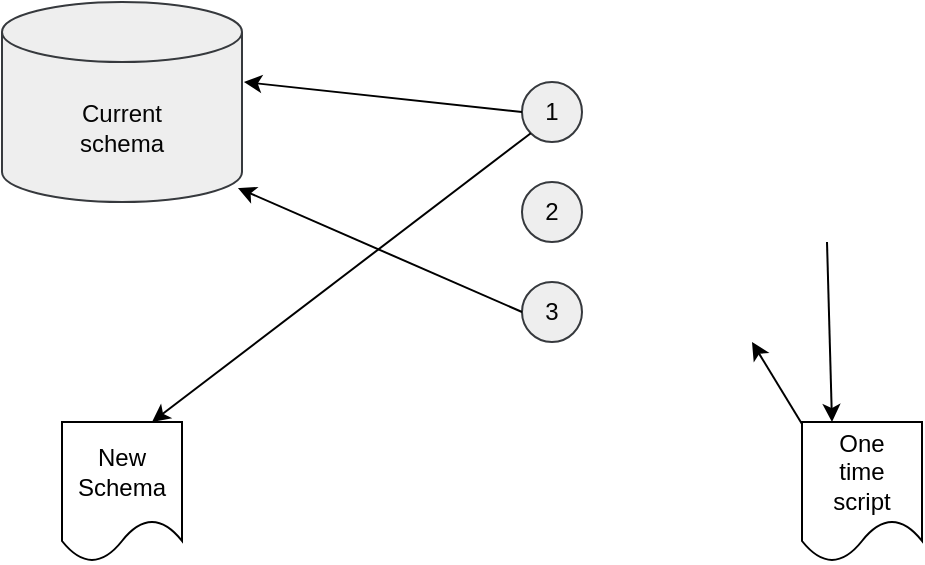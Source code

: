 <mxfile>
    <diagram id="zJgHKkXMXIZw-eT9eULb" name="Page-1">
        <mxGraphModel dx="896" dy="779" grid="1" gridSize="10" guides="1" tooltips="1" connect="1" arrows="1" fold="1" page="1" pageScale="1" pageWidth="850" pageHeight="1100" math="0" shadow="0">
            <root>
                <mxCell id="0"/>
                <mxCell id="1" parent="0"/>
                <mxCell id="2" value="Current&lt;br&gt;schema" style="shape=cylinder3;whiteSpace=wrap;html=1;boundedLbl=1;backgroundOutline=1;size=15;fillColor=#eeeeee;strokeColor=#36393d;fontColor=#050505;" parent="1" vertex="1">
                    <mxGeometry x="210" y="190" width="120" height="100" as="geometry"/>
                </mxCell>
                <mxCell id="13" value="1" style="ellipse;whiteSpace=wrap;html=1;aspect=fixed;fillColor=#eeeeee;strokeColor=#36393d;fontColor=#050505;" parent="1" vertex="1">
                    <mxGeometry x="470" y="230" width="30" height="30" as="geometry"/>
                </mxCell>
                <mxCell id="14" value="2" style="ellipse;whiteSpace=wrap;html=1;aspect=fixed;fillColor=#eeeeee;strokeColor=#36393d;fontColor=#050505;" parent="1" vertex="1">
                    <mxGeometry x="470" y="280" width="30" height="30" as="geometry"/>
                </mxCell>
                <mxCell id="15" value="" style="endArrow=classic;html=1;entryX=1.008;entryY=0.4;entryDx=0;entryDy=0;entryPerimeter=0;exitX=0;exitY=0.5;exitDx=0;exitDy=0;" parent="1" source="13" target="2" edge="1">
                    <mxGeometry width="50" height="50" relative="1" as="geometry">
                        <mxPoint x="400" y="420" as="sourcePoint"/>
                        <mxPoint x="450" y="370" as="targetPoint"/>
                    </mxGeometry>
                </mxCell>
                <mxCell id="16" value="" style="endArrow=classic;html=1;entryX=0.75;entryY=0;entryDx=0;entryDy=0;exitX=0;exitY=1;exitDx=0;exitDy=0;" parent="1" source="13" target="29" edge="1">
                    <mxGeometry width="50" height="50" relative="1" as="geometry">
                        <mxPoint x="400" y="420" as="sourcePoint"/>
                        <mxPoint x="310" y="390" as="targetPoint"/>
                    </mxGeometry>
                </mxCell>
                <mxCell id="19" value="Compare" style="text;html=1;strokeColor=none;fillColor=none;align=left;verticalAlign=middle;whiteSpace=wrap;rounded=0;fontColor=#FFFFFF;" parent="1" vertex="1">
                    <mxGeometry x="510" y="230" width="150" height="30" as="geometry"/>
                </mxCell>
                <mxCell id="25" value="Generate update scripts" style="text;html=1;strokeColor=none;fillColor=none;align=left;verticalAlign=middle;whiteSpace=wrap;rounded=0;fontColor=#FFFFFF;" parent="1" vertex="1">
                    <mxGeometry x="510" y="280" width="150" height="30" as="geometry"/>
                </mxCell>
                <mxCell id="26" value="3" style="ellipse;whiteSpace=wrap;html=1;aspect=fixed;fillColor=#eeeeee;strokeColor=#36393d;fontColor=#050505;" vertex="1" parent="1">
                    <mxGeometry x="470" y="330" width="30" height="30" as="geometry"/>
                </mxCell>
                <mxCell id="27" value="Apply scripts" style="text;html=1;strokeColor=none;fillColor=none;align=left;verticalAlign=middle;whiteSpace=wrap;rounded=0;fontColor=#FFFFFF;" vertex="1" parent="1">
                    <mxGeometry x="510" y="330" width="150" height="30" as="geometry"/>
                </mxCell>
                <mxCell id="28" value="" style="endArrow=classic;html=1;entryX=0.983;entryY=0.93;entryDx=0;entryDy=0;entryPerimeter=0;exitX=0;exitY=0.5;exitDx=0;exitDy=0;" edge="1" parent="1" source="26" target="2">
                    <mxGeometry width="50" height="50" relative="1" as="geometry">
                        <mxPoint x="400" y="430" as="sourcePoint"/>
                        <mxPoint x="450" y="380" as="targetPoint"/>
                    </mxGeometry>
                </mxCell>
                <mxCell id="29" value="New&lt;br&gt;Schema" style="shape=document;whiteSpace=wrap;html=1;boundedLbl=1;" vertex="1" parent="1">
                    <mxGeometry x="240" y="400" width="60" height="70" as="geometry"/>
                </mxCell>
                <mxCell id="30" value="One&lt;br&gt;time&lt;br&gt;script" style="shape=document;whiteSpace=wrap;html=1;boundedLbl=1;" vertex="1" parent="1">
                    <mxGeometry x="610" y="400" width="60" height="70" as="geometry"/>
                </mxCell>
                <mxCell id="31" value="" style="endArrow=classic;html=1;entryX=0.25;entryY=0;entryDx=0;entryDy=0;exitX=0.75;exitY=1;exitDx=0;exitDy=0;" edge="1" parent="1" source="25" target="30">
                    <mxGeometry width="50" height="50" relative="1" as="geometry">
                        <mxPoint x="400" y="420" as="sourcePoint"/>
                        <mxPoint x="450" y="370" as="targetPoint"/>
                    </mxGeometry>
                </mxCell>
                <mxCell id="32" value="" style="endArrow=classic;html=1;entryX=0.5;entryY=1;entryDx=0;entryDy=0;exitX=0;exitY=0.014;exitDx=0;exitDy=0;exitPerimeter=0;" edge="1" parent="1" source="30" target="27">
                    <mxGeometry width="50" height="50" relative="1" as="geometry">
                        <mxPoint x="400" y="420" as="sourcePoint"/>
                        <mxPoint x="450" y="370" as="targetPoint"/>
                    </mxGeometry>
                </mxCell>
            </root>
        </mxGraphModel>
    </diagram>
</mxfile>